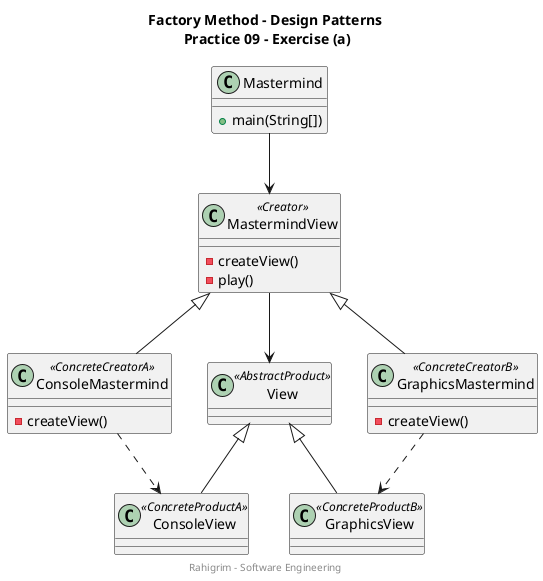 @startuml Factory Method - Design Patterns

Title "Factory Method - Design Patterns\n Practice 09 - Exercise (a)"
Footer Rahigrim - Software Engineering

class View <<AbstractProduct>> 
class ConsoleView <<ConcreteProductA>>
class GraphicsView <<ConcreteProductB>>

class Mastermind {
    +main(String[])
}

class MastermindView <<Creator>> {

    -createView()
    -play()

}

class ConsoleMastermind <<ConcreteCreatorA>> {

    -createView()

}

class GraphicsMastermind <<ConcreteCreatorB>> {
    
    -createView()

}

GraphicsView -up-|> View
ConsoleView -up-|> View

ConsoleMastermind -up-|> MastermindView
GraphicsMastermind -up-|> MastermindView

Mastermind -d-> MastermindView 
MastermindView -d-> View

ConsoleMastermind ..> ConsoleView 
GraphicsMastermind ..> GraphicsView

@enduml
